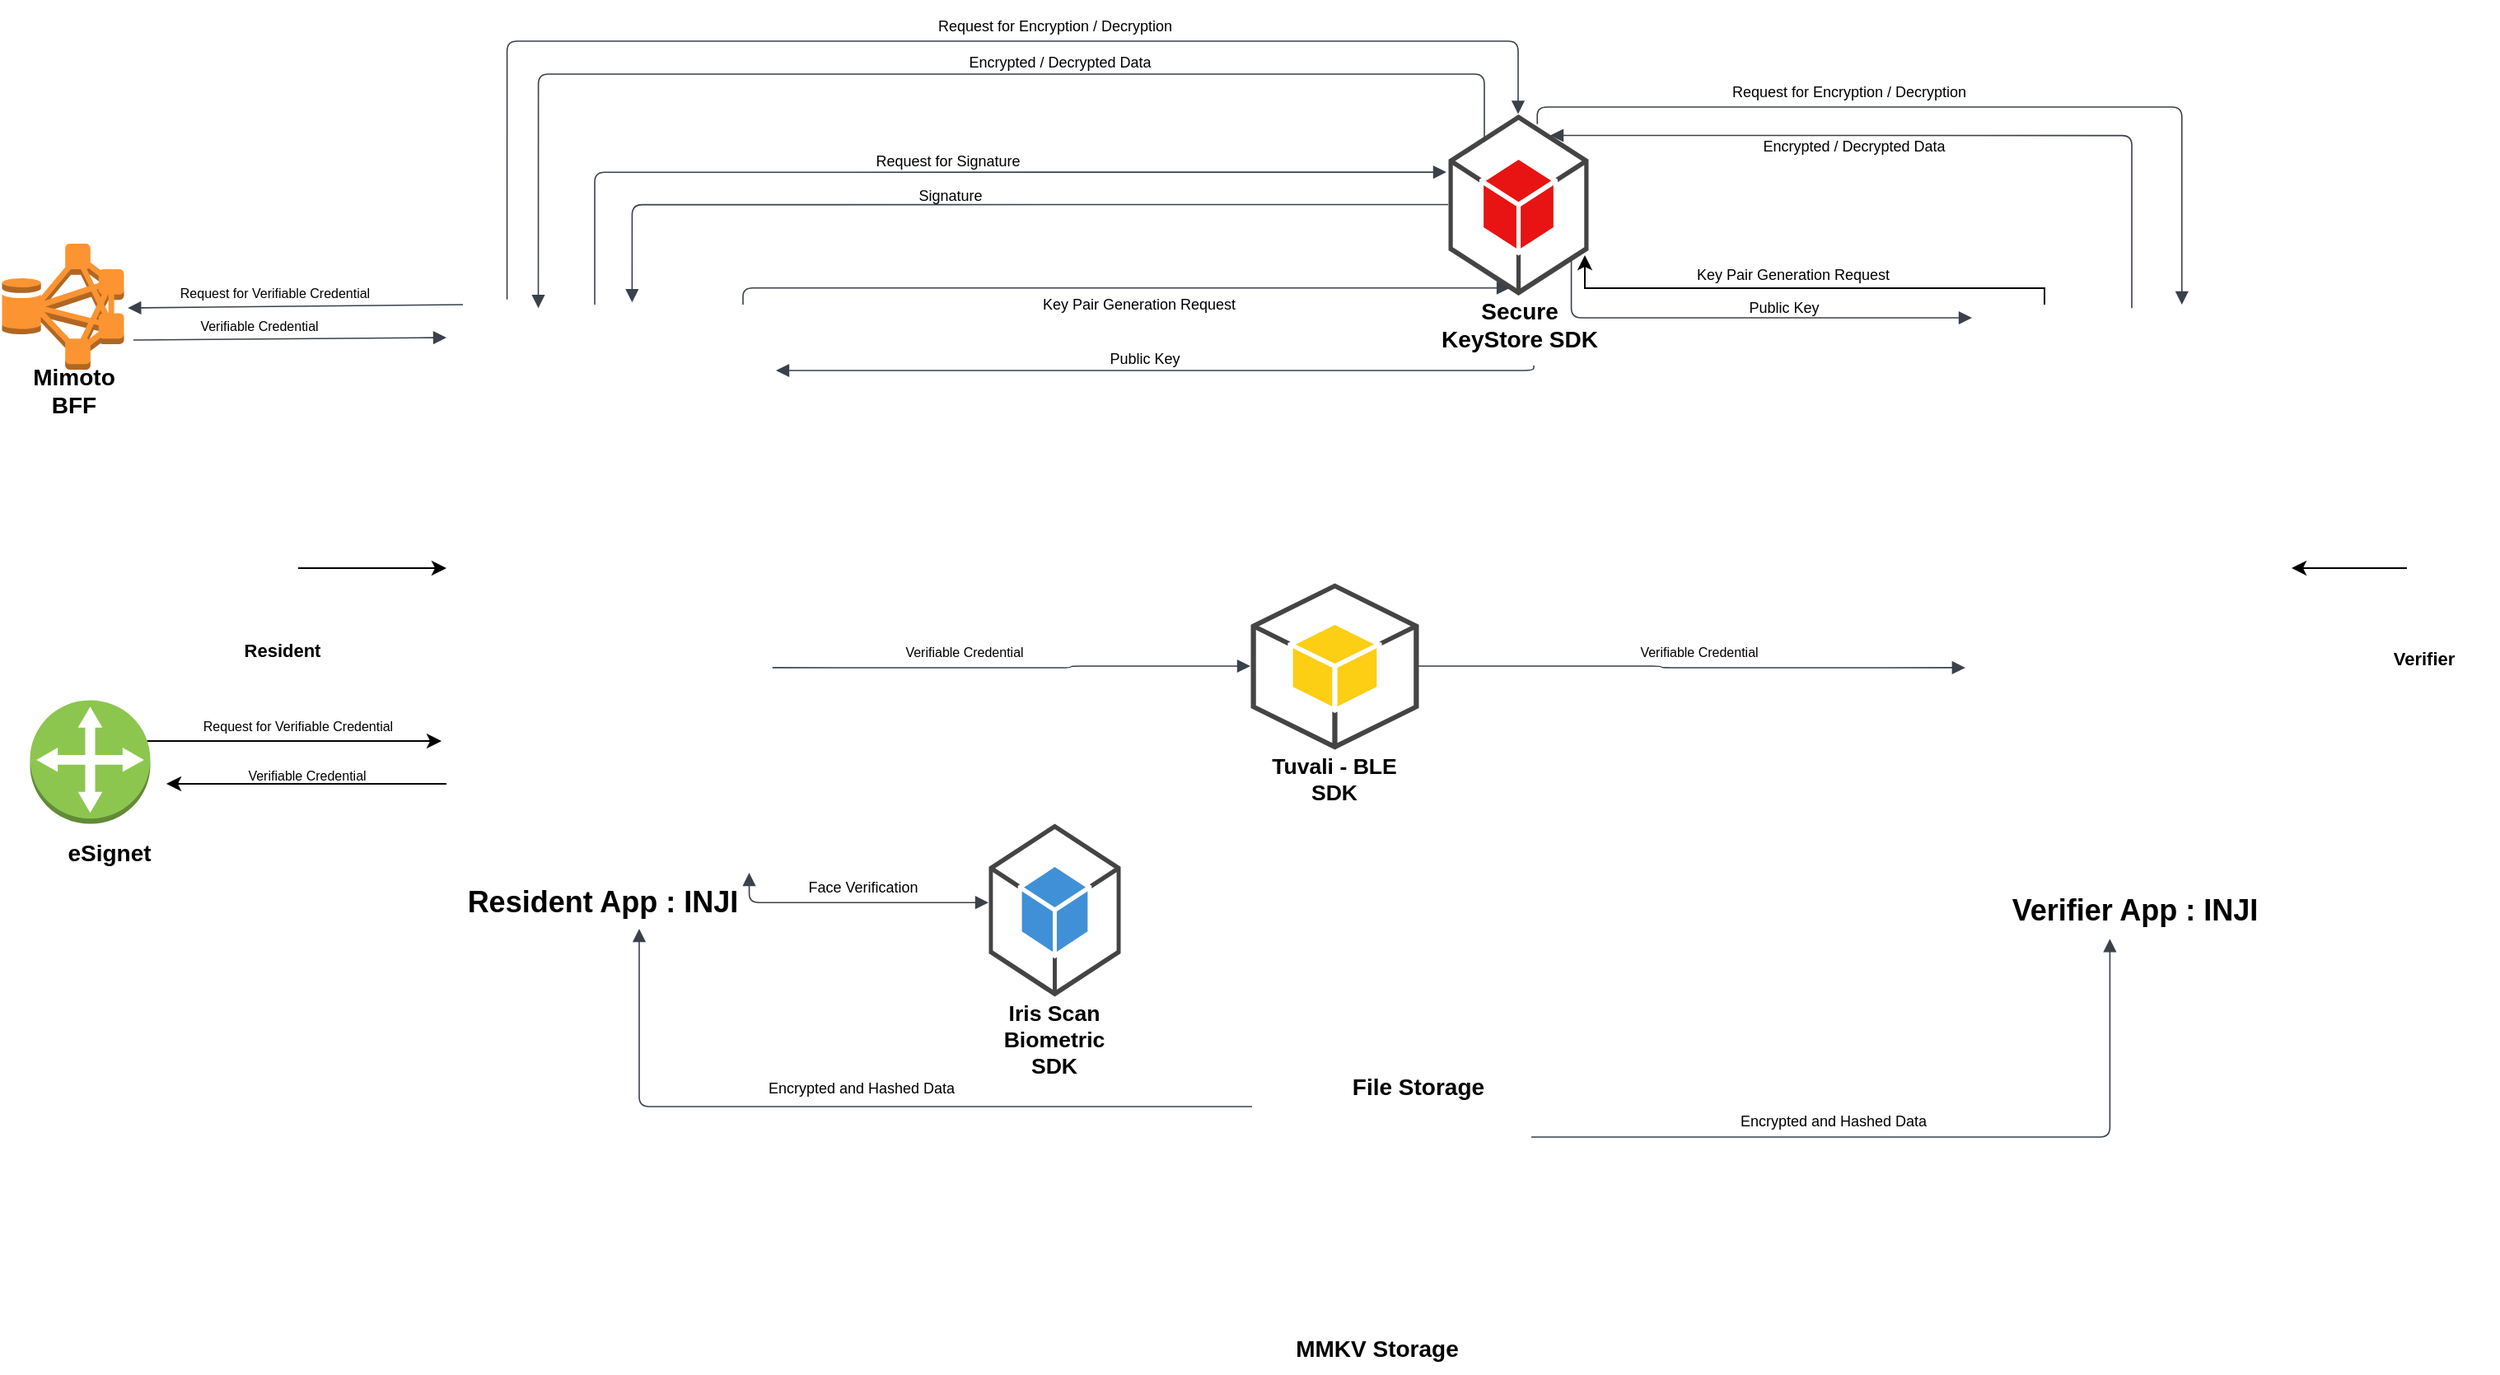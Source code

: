 <mxfile version="24.0.0" type="device">
  <diagram name="Page-1" id="rV9uPUtaAUqU0M14er0r">
    <mxGraphModel dx="2496" dy="2243" grid="1" gridSize="10" guides="1" tooltips="1" connect="1" arrows="1" fold="1" page="1" pageScale="1" pageWidth="827" pageHeight="1169" math="0" shadow="0">
      <root>
        <mxCell id="0" />
        <mxCell id="1" parent="0" />
        <mxCell id="sn68YJ1fvpg9AYx-ySGU-1" value="" style="html=1;overflow=block;blockSpacing=1;whiteSpace=wrap;shape=image;fontSize=13;spacing=3.8;strokeColor=none;strokeOpacity=100;strokeWidth=0;image=https://images.lucid.app/images/f91e3aa9-cd85-49a3-bd8c-4ea23bc22066/content;imageAspect=0;lucidId=a18ekerF-riG;container=1;collapsible=0;" vertex="1" parent="1">
          <mxGeometry x="-45" y="120" width="345" height="345" as="geometry" />
        </mxCell>
        <mxCell id="sn68YJ1fvpg9AYx-ySGU-2" value="" style="html=1;overflow=block;blockSpacing=1;whiteSpace=wrap;shape=image;fontSize=13;spacing=3.8;strokeColor=none;strokeOpacity=100;strokeWidth=0;image=https://images.lucid.app/images/6b4b58a1-bd27-4897-87d6-9e376b72f945/content;imageAspect=0;lucidId=F18e-Ndz0UZK;" vertex="1" parent="sn68YJ1fvpg9AYx-ySGU-1">
          <mxGeometry x="194" y="259" width="43" height="43" as="geometry" />
        </mxCell>
        <mxCell id="sn68YJ1fvpg9AYx-ySGU-3" value="" style="endArrow=classic;html=1;rounded=0;" edge="1" parent="sn68YJ1fvpg9AYx-ySGU-1">
          <mxGeometry width="50" height="50" relative="1" as="geometry">
            <mxPoint x="-15" y="160" as="sourcePoint" />
            <mxPoint x="75" y="160" as="targetPoint" />
          </mxGeometry>
        </mxCell>
        <mxCell id="sn68YJ1fvpg9AYx-ySGU-4" value="" style="endArrow=classic;html=1;rounded=0;" edge="1" parent="sn68YJ1fvpg9AYx-ySGU-1">
          <mxGeometry width="50" height="50" relative="1" as="geometry">
            <mxPoint x="-138" y="265" as="sourcePoint" />
            <mxPoint x="72" y="265.05" as="targetPoint" />
          </mxGeometry>
        </mxCell>
        <mxCell id="sn68YJ1fvpg9AYx-ySGU-5" value="" style="html=1;overflow=block;blockSpacing=1;whiteSpace=wrap;shape=image;fontSize=13;spacing=3.8;strokeColor=none;strokeOpacity=100;strokeWidth=0;image=https://images.lucid.app/images/49b3e9e6-d816-434c-bd5f-141ee81dd501/content;imageAspect=0;lucidId=u18ezMo7jCzn;container=1;collapsible=0;" vertex="1" parent="1">
          <mxGeometry x="915" y="120" width="345" height="345" as="geometry" />
        </mxCell>
        <mxCell id="sn68YJ1fvpg9AYx-ySGU-6" value="" style="html=1;overflow=block;blockSpacing=1;whiteSpace=wrap;fontSize=13;spacing=3.8;strokeOpacity=0;rounded=1;absoluteArcSize=1;arcSize=9;strokeWidth=NaN;lucidId=v38eJBSQplMI;" vertex="1" parent="sn68YJ1fvpg9AYx-ySGU-5">
          <mxGeometry x="64" y="55" width="138" height="136" as="geometry" />
        </mxCell>
        <mxCell id="sn68YJ1fvpg9AYx-ySGU-7" value="" style="endArrow=classic;html=1;rounded=0;" edge="1" parent="sn68YJ1fvpg9AYx-ySGU-5">
          <mxGeometry width="50" height="50" relative="1" as="geometry">
            <mxPoint x="305" y="160" as="sourcePoint" />
            <mxPoint x="235" y="160" as="targetPoint" />
          </mxGeometry>
        </mxCell>
        <mxCell id="sn68YJ1fvpg9AYx-ySGU-8" value="&lt;font style=&quot;font-size: 11px;&quot;&gt;&lt;b&gt;Verifier&lt;/b&gt;&lt;/font&gt;" style="text;html=1;align=center;verticalAlign=middle;resizable=0;points=[];autosize=1;strokeColor=none;fillColor=none;" vertex="1" parent="sn68YJ1fvpg9AYx-ySGU-5">
          <mxGeometry x="285" y="200" width="60" height="30" as="geometry" />
        </mxCell>
        <mxCell id="sn68YJ1fvpg9AYx-ySGU-9" value="" style="html=1;overflow=block;blockSpacing=1;whiteSpace=wrap;shape=image;fontSize=13;spacing=3.8;strokeColor=none;strokeOpacity=100;strokeWidth=0;image=https://images.lucid.app/images/5e68f1a0-0406-4c6c-a2c6-52e989051c8c/content;imageAspect=0;lucidId=x28eocheMDbm;" vertex="1" parent="sn68YJ1fvpg9AYx-ySGU-5">
          <mxGeometry x="74" y="63" width="128" height="128" as="geometry" />
        </mxCell>
        <mxCell id="sn68YJ1fvpg9AYx-ySGU-10" value="Tuvali - BLE SDK" style="html=1;overflow=block;blockSpacing=1;whiteSpace=wrap;shape=mxgraph.aws3.android;labelPosition=center;verticalLabelPosition=bottom;align=center;verticalAlign=top;pointerEvents=1;fontSize=13.3;fontStyle=1;spacing=3.8;fillOpacity=100;rounded=1;absoluteArcSize=1;arcSize=9;fillColor=#fcce14;strokeWidth=1.5;lucidId=B78eQHsvxg-H;" vertex="1" parent="1">
          <mxGeometry x="518" y="289" width="102" height="101" as="geometry" />
        </mxCell>
        <mxCell id="sn68YJ1fvpg9AYx-ySGU-11" value="" style="html=1;jettySize=18;whiteSpace=wrap;fontSize=13;strokeColor=#3a414a;strokeOpacity=100;strokeWidth=0.8;rounded=1;arcSize=12;edgeStyle=orthogonalEdgeStyle;startArrow=none;endArrow=block;endFill=1;exitX=0.791;exitY=0.639;exitPerimeter=0;entryX=0;entryY=0.5;entryPerimeter=0;lucidId=Q88ecF84ee65;" edge="1" parent="1" source="sn68YJ1fvpg9AYx-ySGU-1" target="sn68YJ1fvpg9AYx-ySGU-10">
          <mxGeometry width="100" height="100" relative="1" as="geometry">
            <Array as="points" />
          </mxGeometry>
        </mxCell>
        <mxCell id="sn68YJ1fvpg9AYx-ySGU-12" value="" style="html=1;jettySize=18;whiteSpace=wrap;fontSize=13;strokeColor=#3a414a;strokeOpacity=100;strokeWidth=0.8;rounded=1;arcSize=12;edgeStyle=orthogonalEdgeStyle;startArrow=none;endArrow=block;endFill=1;exitX=1;exitY=0.5;exitPerimeter=0;entryX=0.107;entryY=0.639;entryPerimeter=0;lucidId=X88eszZQFIaB;" edge="1" parent="1" source="sn68YJ1fvpg9AYx-ySGU-10" target="sn68YJ1fvpg9AYx-ySGU-5">
          <mxGeometry width="100" height="100" relative="1" as="geometry">
            <Array as="points" />
          </mxGeometry>
        </mxCell>
        <mxCell id="sn68YJ1fvpg9AYx-ySGU-13" value="Iris Scan Biometric SDK" style="html=1;overflow=block;blockSpacing=1;whiteSpace=wrap;shape=mxgraph.aws3.android;labelPosition=center;verticalLabelPosition=bottom;align=center;verticalAlign=top;pointerEvents=1;fontSize=13.3;fontStyle=1;spacing=3.8;rounded=1;absoluteArcSize=1;arcSize=9;fillColor=#4090d7;strokeWidth=1.5;lucidId=u98eL_qHXdYt;" vertex="1" parent="1">
          <mxGeometry x="359" y="435" width="80" height="105" as="geometry" />
        </mxCell>
        <mxCell id="sn68YJ1fvpg9AYx-ySGU-14" value="" style="html=1;overflow=block;blockSpacing=1;whiteSpace=wrap;shape=mxgraph.aws3.android;labelPosition=center;verticalLabelPosition=bottom;align=center;verticalAlign=top;pointerEvents=1;fontSize=13.3;fontStyle=1;spacing=3.8;fillOpacity=100;rounded=1;absoluteArcSize=1;arcSize=9;fillColor=#e81313;strokeWidth=1.5;lucidId=z98eCeY0I2jR;" vertex="1" parent="1">
          <mxGeometry x="638" y="4.25" width="85" height="110" as="geometry" />
        </mxCell>
        <mxCell id="sn68YJ1fvpg9AYx-ySGU-15" value="" style="html=1;jettySize=18;whiteSpace=wrap;fontSize=13;strokeColor=#3a414a;strokeOpacity=100;strokeWidth=0.8;rounded=1;arcSize=12;startArrow=none;endArrow=block;endFill=1;exitX=1;exitY=0.5;exitPerimeter=0;lucidId=E.8eAsvl3CvT;exitDx=0;exitDy=0;" edge="1" parent="1">
          <mxGeometry width="100" height="100" relative="1" as="geometry">
            <mxPoint x="-160" y="141.5" as="sourcePoint" />
            <mxPoint x="30" y="140" as="targetPoint" />
          </mxGeometry>
        </mxCell>
        <mxCell id="sn68YJ1fvpg9AYx-ySGU-16" value="" style="html=1;jettySize=18;whiteSpace=wrap;fontSize=13;strokeColor=#3a414a;strokeOpacity=100;strokeWidth=0.8;rounded=1;arcSize=12;edgeStyle=orthogonalEdgeStyle;startArrow=block;startFill=1;endArrow=none;exitX=0.5;exitY=0;exitPerimeter=0;entryX=0.324;entryY=-0.009;entryPerimeter=0;lucidId=I.8er0O.BCXl;entryDx=0;entryDy=0;" edge="1" parent="1" source="sn68YJ1fvpg9AYx-ySGU-14" target="sn68YJ1fvpg9AYx-ySGU-1">
          <mxGeometry width="100" height="100" relative="1" as="geometry">
            <Array as="points">
              <mxPoint x="680" y="-40" />
              <mxPoint x="67" y="-40" />
            </Array>
          </mxGeometry>
        </mxCell>
        <mxCell id="sn68YJ1fvpg9AYx-ySGU-17" value="" style="html=1;jettySize=18;whiteSpace=wrap;fontSize=13;strokeColor=#3a414a;strokeOpacity=100;strokeWidth=0.8;rounded=1;arcSize=12;edgeStyle=orthogonalEdgeStyle;endArrow=block;endFill=1;exitX=0;exitY=1;exitPerimeter=0;lucidId=nf9e-I7pEbM5;" edge="1" parent="1">
          <mxGeometry width="100" height="100" relative="1" as="geometry">
            <Array as="points">
              <mxPoint x="147" y="607" />
            </Array>
            <mxPoint x="519" y="607.0" as="sourcePoint" />
            <mxPoint x="147" y="499" as="targetPoint" />
          </mxGeometry>
        </mxCell>
        <mxCell id="sn68YJ1fvpg9AYx-ySGU-18" value="" style="html=1;jettySize=18;whiteSpace=wrap;fontSize=13;strokeColor=#3a414a;strokeOpacity=100;strokeWidth=0.8;rounded=1;arcSize=12;edgeStyle=orthogonalEdgeStyle;endArrow=block;endFill=1;exitX=0.992;exitY=0.635;exitPerimeter=0;lucidId=tf9eVSsC~_mz;exitDx=0;exitDy=0;entryX=0.41;entryY=1.089;entryDx=0;entryDy=0;entryPerimeter=0;" edge="1" parent="1" source="sn68YJ1fvpg9AYx-ySGU-19" target="sn68YJ1fvpg9AYx-ySGU-56">
          <mxGeometry width="100" height="100" relative="1" as="geometry">
            <Array as="points">
              <mxPoint x="1040" y="626" />
            </Array>
            <mxPoint x="1040" y="520" as="targetPoint" />
          </mxGeometry>
        </mxCell>
        <mxCell id="sn68YJ1fvpg9AYx-ySGU-19" value="" style="group;dropTarget=0;pointerEvents=0;" vertex="1" parent="1">
          <mxGeometry x="495" y="435" width="195" height="300" as="geometry" />
        </mxCell>
        <mxCell id="sn68YJ1fvpg9AYx-ySGU-20" value="" style="html=1;overflow=block;blockSpacing=1;whiteSpace=wrap;shape=image;fontSize=13;spacing=3.8;strokeColor=none;strokeOpacity=100;strokeWidth=0;image=https://images.lucid.app/images/e1311b10-73e1-4df0-b989-3603e87fe30f/content;imageAspect=0;lucidId=_e9efyv6M~wl;" vertex="1" parent="sn68YJ1fvpg9AYx-ySGU-19">
          <mxGeometry width="195" height="173" as="geometry" />
        </mxCell>
        <mxCell id="sn68YJ1fvpg9AYx-ySGU-21" value="" style="html=1;overflow=block;blockSpacing=1;whiteSpace=wrap;shape=image;fontSize=13;spacing=3.8;strokeColor=none;strokeOpacity=100;strokeWidth=0;image=https://images.lucid.app/images/e7775b83-9e21-42ba-b289-ede2c4cea514/content;imageAspect=0;lucidId=dg9eEewGkKxi;" vertex="1" parent="sn68YJ1fvpg9AYx-ySGU-19">
          <mxGeometry x="38" y="180" width="120" height="120" as="geometry" />
        </mxCell>
        <mxCell id="sn68YJ1fvpg9AYx-ySGU-22" value="" style="html=1;jettySize=18;whiteSpace=wrap;fontSize=13;strokeColor=#3a414a;strokeOpacity=100;strokeWidth=0.8;rounded=1;arcSize=12;edgeStyle=orthogonalEdgeStyle;startArrow=block;startFill=1;endArrow=none;exitX=0.379;exitY=0.006;exitPerimeter=0;lucidId=fgdfUUuXCbuE;entryX=0.259;entryY=0.143;entryDx=0;entryDy=0;entryPerimeter=0;exitDx=0;exitDy=0;" edge="1" parent="1" source="sn68YJ1fvpg9AYx-ySGU-1" target="sn68YJ1fvpg9AYx-ySGU-14">
          <mxGeometry width="100" height="100" relative="1" as="geometry">
            <Array as="points">
              <mxPoint x="86" y="-20" />
              <mxPoint x="660" y="-20" />
            </Array>
            <mxPoint x="660" y="10" as="targetPoint" />
          </mxGeometry>
        </mxCell>
        <mxCell id="sn68YJ1fvpg9AYx-ySGU-23" value="" style="html=1;jettySize=18;whiteSpace=wrap;fontSize=13;strokeColor=#3a414a;strokeOpacity=100;strokeWidth=0.8;rounded=1;arcSize=12;startArrow=block;startFill=1;endArrow=none;lucidId=IudflLvBq3fW;exitX=0.952;exitY=0.24;exitDx=0;exitDy=0;exitPerimeter=0;" edge="1" parent="1">
          <mxGeometry width="100" height="100" relative="1" as="geometry">
            <mxPoint x="-163.36" y="122.0" as="sourcePoint" />
            <mxPoint x="40" y="120" as="targetPoint" />
          </mxGeometry>
        </mxCell>
        <mxCell id="sn68YJ1fvpg9AYx-ySGU-24" value="" style="html=1;jettySize=18;whiteSpace=wrap;fontSize=13;strokeColor=#3a414a;strokeOpacity=100;strokeWidth=0.8;rounded=1;arcSize=12;edgeStyle=orthogonalEdgeStyle;startArrow=block;startFill=1;endArrow=none;exitX=0.018;exitY=0.651;exitPerimeter=0;lucidId=weffFcMudF~k;" edge="1" parent="1">
          <mxGeometry width="100" height="100" relative="1" as="geometry">
            <Array as="points">
              <mxPoint x="210" y="110" />
              <mxPoint x="210" y="120" />
            </Array>
            <mxPoint x="675.53" y="109.86" as="sourcePoint" />
            <mxPoint x="210" y="120" as="targetPoint" />
          </mxGeometry>
        </mxCell>
        <mxCell id="sn68YJ1fvpg9AYx-ySGU-25" value="" style="html=1;jettySize=18;whiteSpace=wrap;fontSize=13;strokeColor=#3a414a;strokeOpacity=100;strokeWidth=0.8;rounded=1;arcSize=12;edgeStyle=orthogonalEdgeStyle;startArrow=none;endArrow=block;endFill=1;entryX=-0.012;entryY=0.321;entryPerimeter=0;lucidId=vfffnZsOR-kT;entryDx=0;entryDy=0;" edge="1" parent="1" target="sn68YJ1fvpg9AYx-ySGU-14">
          <mxGeometry width="100" height="100" relative="1" as="geometry">
            <Array as="points">
              <mxPoint x="120" y="40" />
            </Array>
            <mxPoint x="120" y="120" as="sourcePoint" />
          </mxGeometry>
        </mxCell>
        <mxCell id="sn68YJ1fvpg9AYx-ySGU-26" value="" style="html=1;jettySize=18;whiteSpace=wrap;fontSize=13;strokeColor=#3a414a;strokeOpacity=100;strokeWidth=0.8;rounded=1;arcSize=12;edgeStyle=orthogonalEdgeStyle;startArrow=none;endArrow=block;endFill=1;lucidId=TfffV8IZOv1T;" edge="1" parent="1" source="sn68YJ1fvpg9AYx-ySGU-48">
          <mxGeometry width="100" height="100" relative="1" as="geometry">
            <Array as="points">
              <mxPoint x="690" y="160" />
            </Array>
            <mxPoint x="690" y="170" as="sourcePoint" />
            <mxPoint x="230" y="160" as="targetPoint" />
          </mxGeometry>
        </mxCell>
        <mxCell id="sn68YJ1fvpg9AYx-ySGU-27" value="" style="html=1;jettySize=18;whiteSpace=wrap;fontSize=13;strokeColor=#3a414a;strokeOpacity=100;strokeWidth=0.8;rounded=1;arcSize=12;edgeStyle=orthogonalEdgeStyle;startArrow=none;endArrow=block;endFill=1;exitX=0;exitY=0.5;exitPerimeter=0;entryX=0.544;entryY=-0.004;entryPerimeter=0;lucidId=tiffQFxzmI5V;entryDx=0;entryDy=0;exitDx=0;exitDy=0;" edge="1" parent="1" source="sn68YJ1fvpg9AYx-ySGU-14" target="sn68YJ1fvpg9AYx-ySGU-1">
          <mxGeometry width="100" height="100" relative="1" as="geometry">
            <Array as="points">
              <mxPoint x="143" y="59" />
            </Array>
          </mxGeometry>
        </mxCell>
        <mxCell id="sn68YJ1fvpg9AYx-ySGU-28" value="" style="html=1;jettySize=18;whiteSpace=wrap;fontSize=13;strokeColor=#3a414a;strokeOpacity=100;strokeWidth=0.8;rounded=1;arcSize=12;edgeStyle=orthogonalEdgeStyle;startArrow=block;startFill=1;endArrow=block;endFill=1;exitX=0;exitY=0.458;exitPerimeter=0;entryX=0.75;entryY=1;lucidId=-sffQbNi97ke;entryDx=0;entryDy=0;" edge="1" parent="1" source="sn68YJ1fvpg9AYx-ySGU-13" target="sn68YJ1fvpg9AYx-ySGU-1">
          <mxGeometry width="100" height="100" relative="1" as="geometry">
            <Array as="points" />
          </mxGeometry>
        </mxCell>
        <mxCell id="sn68YJ1fvpg9AYx-ySGU-29" value="" style="html=1;overflow=block;blockSpacing=1;whiteSpace=wrap;shape=image;fontSize=13;spacing=3.8;strokeColor=none;strokeOpacity=100;strokeWidth=0;image=https://images.lucid.app/images/602345c6-6e83-4c10-b0de-ca2d1044ba6b/content;imageAspect=0;lucidId=Zvff0nXgksj.;" vertex="1" parent="1">
          <mxGeometry x="1185" y="230" width="90" height="90" as="geometry" />
        </mxCell>
        <mxCell id="sn68YJ1fvpg9AYx-ySGU-30" value="" style="html=1;jettySize=18;whiteSpace=wrap;fontSize=13;strokeColor=#3a414a;strokeOpacity=100;strokeWidth=0.8;rounded=1;arcSize=12;edgeStyle=orthogonalEdgeStyle;startArrow=block;startFill=1;endArrow=none;lucidId=vogfm9BKEv-A;entryX=0.927;entryY=0.826;entryDx=0;entryDy=0;entryPerimeter=0;" edge="1" parent="1">
          <mxGeometry width="100" height="100" relative="1" as="geometry">
            <Array as="points">
              <mxPoint x="713" y="128" />
            </Array>
            <mxPoint x="956" y="128" as="sourcePoint" />
            <mxPoint x="712.795" y="93.11" as="targetPoint" />
          </mxGeometry>
        </mxCell>
        <mxCell id="sn68YJ1fvpg9AYx-ySGU-31" value="" style="endArrow=classic;html=1;rounded=0;" edge="1" parent="1">
          <mxGeometry width="50" height="50" relative="1" as="geometry">
            <mxPoint x="1000" y="120" as="sourcePoint" />
            <mxPoint x="721" y="90" as="targetPoint" />
            <Array as="points">
              <mxPoint x="1000" y="110" />
              <mxPoint x="850" y="110" />
              <mxPoint x="721" y="110" />
            </Array>
          </mxGeometry>
        </mxCell>
        <mxCell id="sn68YJ1fvpg9AYx-ySGU-32" value="&lt;div&gt;&lt;font style=&quot;font-size: 8px;&quot;&gt;Request for&lt;span style=&quot;background-color: initial;&quot;&gt;&amp;nbsp;Verifiable Credential&lt;/span&gt;&lt;/font&gt;&lt;/div&gt;" style="text;html=1;strokeColor=none;fillColor=none;align=center;verticalAlign=middle;whiteSpace=wrap;rounded=0;" vertex="1" parent="1">
          <mxGeometry x="-134" y="106" width="120" height="11" as="geometry" />
        </mxCell>
        <mxCell id="sn68YJ1fvpg9AYx-ySGU-33" value="&lt;font style=&quot;font-size: 8px;&quot;&gt;Verifiable Credential&lt;/font&gt;" style="text;html=1;align=center;verticalAlign=middle;resizable=0;points=[];autosize=1;strokeColor=none;fillColor=none;" vertex="1" parent="1">
          <mxGeometry x="-134" y="117" width="100" height="30" as="geometry" />
        </mxCell>
        <mxCell id="sn68YJ1fvpg9AYx-ySGU-34" value="&lt;font style=&quot;font-size: 9px;&quot;&gt;Face Verification&lt;/font&gt;" style="text;html=1;strokeColor=none;fillColor=none;align=center;verticalAlign=middle;whiteSpace=wrap;rounded=0;" vertex="1" parent="1">
          <mxGeometry x="247.5" y="468" width="70" height="10" as="geometry" />
        </mxCell>
        <mxCell id="sn68YJ1fvpg9AYx-ySGU-35" value="&lt;font style=&quot;font-size: 8px;&quot;&gt;Verifiable Credential&lt;/font&gt;" style="text;html=1;align=center;verticalAlign=middle;resizable=0;points=[];autosize=1;strokeColor=none;fillColor=none;" vertex="1" parent="1">
          <mxGeometry x="294" y="315" width="100" height="30" as="geometry" />
        </mxCell>
        <mxCell id="sn68YJ1fvpg9AYx-ySGU-36" value="&lt;font style=&quot;font-size: 8px;&quot;&gt;Verifiable Credential&lt;/font&gt;" style="text;html=1;align=center;verticalAlign=middle;resizable=0;points=[];autosize=1;strokeColor=none;fillColor=none;" vertex="1" parent="1">
          <mxGeometry x="740" y="315" width="100" height="30" as="geometry" />
        </mxCell>
        <mxCell id="sn68YJ1fvpg9AYx-ySGU-37" value="&lt;font style=&quot;font-size: 9px;&quot;&gt;Public Key&lt;/font&gt;" style="text;html=1;strokeColor=none;fillColor=none;align=center;verticalAlign=middle;whiteSpace=wrap;rounded=0;" vertex="1" parent="1">
          <mxGeometry x="423.5" y="137" width="60" height="30" as="geometry" />
        </mxCell>
        <mxCell id="sn68YJ1fvpg9AYx-ySGU-38" value="&lt;font style=&quot;font-size: 9px;&quot;&gt;Key Pair Generation Request&lt;/font&gt;" style="text;html=1;strokeColor=none;fillColor=none;align=center;verticalAlign=middle;whiteSpace=wrap;rounded=0;" vertex="1" parent="1">
          <mxGeometry x="378.25" y="104" width="145" height="30" as="geometry" />
        </mxCell>
        <mxCell id="sn68YJ1fvpg9AYx-ySGU-39" value="&lt;font style=&quot;font-size: 9px;&quot;&gt;Signature&lt;/font&gt;" style="text;html=1;strokeColor=none;fillColor=none;align=center;verticalAlign=middle;whiteSpace=wrap;rounded=0;" vertex="1" parent="1">
          <mxGeometry x="306" y="44" width="60" height="17" as="geometry" />
        </mxCell>
        <mxCell id="sn68YJ1fvpg9AYx-ySGU-40" value="&lt;font style=&quot;font-size: 9px;&quot;&gt;Request for Signature&lt;/font&gt;" style="text;html=1;strokeColor=none;fillColor=none;align=center;verticalAlign=middle;whiteSpace=wrap;rounded=0;" vertex="1" parent="1">
          <mxGeometry x="252.75" y="17" width="162.5" height="30" as="geometry" />
        </mxCell>
        <mxCell id="sn68YJ1fvpg9AYx-ySGU-41" value="&lt;font style=&quot;font-size: 9px;&quot;&gt;Encrypted / Decrypted Data&lt;/font&gt;" style="text;html=1;strokeColor=none;fillColor=none;align=center;verticalAlign=middle;whiteSpace=wrap;rounded=0;" vertex="1" parent="1">
          <mxGeometry x="321" y="-43" width="162.5" height="30" as="geometry" />
        </mxCell>
        <mxCell id="sn68YJ1fvpg9AYx-ySGU-42" value="&lt;font style=&quot;font-size: 9px;&quot;&gt;Request for Encryption / Decryption&lt;/font&gt;" style="text;html=1;strokeColor=none;fillColor=none;align=center;verticalAlign=middle;whiteSpace=wrap;rounded=0;" vertex="1" parent="1">
          <mxGeometry x="317.75" y="-65" width="162.5" height="30" as="geometry" />
        </mxCell>
        <mxCell id="sn68YJ1fvpg9AYx-ySGU-43" value="&lt;font style=&quot;font-size: 9px;&quot;&gt;Key Pair Generation Request&lt;/font&gt;" style="text;html=1;strokeColor=none;fillColor=none;align=center;verticalAlign=middle;whiteSpace=wrap;rounded=0;" vertex="1" parent="1">
          <mxGeometry x="775" y="86" width="145" height="30" as="geometry" />
        </mxCell>
        <mxCell id="sn68YJ1fvpg9AYx-ySGU-44" value="&lt;font style=&quot;font-size: 9px;&quot;&gt;Public Key&lt;/font&gt;" style="text;html=1;strokeColor=none;fillColor=none;align=center;verticalAlign=middle;whiteSpace=wrap;rounded=0;" vertex="1" parent="1">
          <mxGeometry x="812" y="106" width="60" height="30" as="geometry" />
        </mxCell>
        <mxCell id="sn68YJ1fvpg9AYx-ySGU-45" value="&lt;font style=&quot;font-size: 9px;&quot;&gt;Encrypted and Hashed Data&lt;/font&gt;" style="text;html=1;strokeColor=none;fillColor=none;align=center;verticalAlign=middle;whiteSpace=wrap;rounded=0;" vertex="1" parent="1">
          <mxGeometry x="215.37" y="580" width="134.25" height="30" as="geometry" />
        </mxCell>
        <mxCell id="sn68YJ1fvpg9AYx-ySGU-46" value="&lt;font style=&quot;font-size: 9px;&quot;&gt;Encrypted and Hashed Data&lt;/font&gt;" style="text;html=1;strokeColor=none;fillColor=none;align=center;verticalAlign=middle;whiteSpace=wrap;rounded=0;" vertex="1" parent="1">
          <mxGeometry x="805.37" y="600" width="134.25" height="30" as="geometry" />
        </mxCell>
        <mxCell id="sn68YJ1fvpg9AYx-ySGU-47" value="" style="html=1;overflow=block;blockSpacing=1;whiteSpace=wrap;shape=image;fontSize=13;spacing=3.8;strokeColor=none;strokeOpacity=100;strokeWidth=0;image=https://images.lucid.app/images/602345c6-6e83-4c10-b0de-ca2d1044ba6b/content;imageAspect=0;lucidId=Jd9eF3LQGQfp;" vertex="1" parent="1">
          <mxGeometry x="-110" y="230" width="80" height="90" as="geometry" />
        </mxCell>
        <mxCell id="sn68YJ1fvpg9AYx-ySGU-48" value="&lt;b&gt;&lt;font style=&quot;font-size: 14px;&quot;&gt;Secure &lt;br&gt;KeyStore SDK&lt;/font&gt;&lt;/b&gt;" style="text;html=1;align=center;verticalAlign=middle;resizable=0;points=[];autosize=1;strokeColor=none;fillColor=none;" vertex="1" parent="1">
          <mxGeometry x="620.5" y="107" width="120" height="50" as="geometry" />
        </mxCell>
        <mxCell id="sn68YJ1fvpg9AYx-ySGU-49" value="&lt;font style=&quot;font-size: 11px;&quot;&gt;&lt;b&gt;Resident&lt;/b&gt;&lt;/font&gt;" style="text;html=1;align=center;verticalAlign=middle;resizable=0;points=[];autosize=1;strokeColor=none;fillColor=none;" vertex="1" parent="1">
          <mxGeometry x="-105" y="315" width="70" height="30" as="geometry" />
        </mxCell>
        <mxCell id="sn68YJ1fvpg9AYx-ySGU-50" value="&lt;span style=&quot;font-size: 14px;&quot;&gt;&lt;b&gt;eSignet&lt;br&gt;&lt;/b&gt;&lt;/span&gt;" style="text;html=1;align=center;verticalAlign=middle;resizable=0;points=[];autosize=1;strokeColor=none;fillColor=none;" vertex="1" parent="1">
          <mxGeometry x="-210" y="438" width="70" height="30" as="geometry" />
        </mxCell>
        <mxCell id="sn68YJ1fvpg9AYx-ySGU-51" value="" style="endArrow=classic;html=1;rounded=0;" edge="1" parent="1">
          <mxGeometry width="50" height="50" relative="1" as="geometry">
            <mxPoint x="30" y="411" as="sourcePoint" />
            <mxPoint x="-140" y="411" as="targetPoint" />
          </mxGeometry>
        </mxCell>
        <mxCell id="sn68YJ1fvpg9AYx-ySGU-52" value="&lt;div&gt;&lt;font style=&quot;font-size: 8px;&quot;&gt;Request for&lt;span style=&quot;background-color: initial;&quot;&gt;&amp;nbsp;Verifiable Credential&lt;/span&gt;&lt;/font&gt;&lt;/div&gt;" style="text;html=1;strokeColor=none;fillColor=none;align=center;verticalAlign=middle;whiteSpace=wrap;rounded=0;" vertex="1" parent="1">
          <mxGeometry x="-150" y="360" width="180" height="30" as="geometry" />
        </mxCell>
        <mxCell id="sn68YJ1fvpg9AYx-ySGU-53" value="&lt;font style=&quot;font-size: 8px;&quot;&gt;Verifiable Credential&lt;/font&gt;" style="text;html=1;align=center;verticalAlign=middle;resizable=0;points=[];autosize=1;strokeColor=none;fillColor=none;" vertex="1" parent="1">
          <mxGeometry x="-105" y="390" width="100" height="30" as="geometry" />
        </mxCell>
        <mxCell id="sn68YJ1fvpg9AYx-ySGU-54" value="&lt;b&gt;&lt;font style=&quot;font-size: 14px;&quot;&gt;File Storage&lt;/font&gt;&lt;/b&gt;" style="text;html=1;strokeColor=none;fillColor=none;align=center;verticalAlign=middle;whiteSpace=wrap;rounded=0;" vertex="1" parent="1">
          <mxGeometry x="570" y="580" width="100" height="30" as="geometry" />
        </mxCell>
        <mxCell id="sn68YJ1fvpg9AYx-ySGU-55" value="&lt;b&gt;&lt;font style=&quot;font-size: 14px;&quot;&gt;MMKV Storage&lt;/font&gt;&lt;/b&gt;" style="text;html=1;strokeColor=none;fillColor=none;align=center;verticalAlign=middle;whiteSpace=wrap;rounded=0;" vertex="1" parent="1">
          <mxGeometry x="520" y="739" width="150" height="30" as="geometry" />
        </mxCell>
        <mxCell id="sn68YJ1fvpg9AYx-ySGU-56" value="&lt;b&gt;&lt;font style=&quot;font-size: 18px;&quot;&gt;Verifier App : INJI&lt;/font&gt;&lt;/b&gt;" style="text;html=1;strokeColor=none;fillColor=none;align=center;verticalAlign=middle;whiteSpace=wrap;rounded=0;" vertex="1" parent="1">
          <mxGeometry x="970" y="472.5" width="170" height="30" as="geometry" />
        </mxCell>
        <mxCell id="sn68YJ1fvpg9AYx-ySGU-57" value="&lt;b&gt;&lt;font style=&quot;font-size: 18px;&quot;&gt;Resident App : INJI&lt;/font&gt;&lt;/b&gt;" style="text;html=1;strokeColor=none;fillColor=none;align=center;verticalAlign=middle;whiteSpace=wrap;rounded=0;" vertex="1" parent="1">
          <mxGeometry x="40.0" y="468" width="170" height="30" as="geometry" />
        </mxCell>
        <mxCell id="sn68YJ1fvpg9AYx-ySGU-58" style="edgeStyle=orthogonalEdgeStyle;rounded=0;orthogonalLoop=1;jettySize=auto;html=1;exitX=0.5;exitY=1;exitDx=0;exitDy=0;" edge="1" parent="1" source="sn68YJ1fvpg9AYx-ySGU-57" target="sn68YJ1fvpg9AYx-ySGU-57">
          <mxGeometry relative="1" as="geometry" />
        </mxCell>
        <mxCell id="sn68YJ1fvpg9AYx-ySGU-59" value="" style="html=1;jettySize=18;whiteSpace=wrap;fontSize=13;strokeColor=#3a414a;strokeOpacity=100;strokeWidth=0.8;rounded=1;arcSize=12;edgeStyle=orthogonalEdgeStyle;startArrow=none;endArrow=block;endFill=1;lucidId=ICgf-n4Pc2MJ;exitX=0.637;exitY=0.056;exitDx=0;exitDy=0;exitPerimeter=0;entryX=0.5;entryY=0;entryDx=0;entryDy=0;" edge="1" parent="1" source="sn68YJ1fvpg9AYx-ySGU-14">
          <mxGeometry width="100" height="100" relative="1" as="geometry">
            <Array as="points">
              <mxPoint x="692" />
              <mxPoint x="1083" />
            </Array>
            <mxPoint x="700.03" y="21.52" as="sourcePoint" />
            <mxPoint x="1083.4" y="120" as="targetPoint" />
          </mxGeometry>
        </mxCell>
        <mxCell id="sn68YJ1fvpg9AYx-ySGU-60" value="" style="html=1;jettySize=18;whiteSpace=wrap;fontSize=13;strokeColor=#3a414a;strokeOpacity=100;strokeWidth=0.8;rounded=1;arcSize=12;edgeStyle=orthogonalEdgeStyle;startArrow=none;endArrow=block;endFill=1;exitX=0.4;exitY=0.006;exitPerimeter=0;entryX=1;entryY=0.214;entryPerimeter=0;lucidId=ICgf-n4Pc2MJ;exitDx=0;exitDy=0;" edge="1" parent="1" source="sn68YJ1fvpg9AYx-ySGU-5">
          <mxGeometry width="100" height="100" relative="1" as="geometry">
            <Array as="points">
              <mxPoint x="1053" y="17" />
            </Array>
            <mxPoint x="1053" y="114.25" as="sourcePoint" />
            <mxPoint x="700" y="17.25" as="targetPoint" />
          </mxGeometry>
        </mxCell>
        <mxCell id="sn68YJ1fvpg9AYx-ySGU-61" value="&lt;font style=&quot;font-size: 9px;&quot;&gt;Request for Encryption / Decryption&lt;/font&gt;" style="text;html=1;strokeColor=none;fillColor=none;align=center;verticalAlign=middle;whiteSpace=wrap;rounded=0;" vertex="1" parent="1">
          <mxGeometry x="800" y="-25" width="162.5" height="30" as="geometry" />
        </mxCell>
        <mxCell id="sn68YJ1fvpg9AYx-ySGU-62" value="&lt;font style=&quot;font-size: 9px;&quot;&gt;Encrypted / Decrypted Data&lt;/font&gt;" style="text;html=1;strokeColor=none;fillColor=none;align=center;verticalAlign=middle;whiteSpace=wrap;rounded=0;" vertex="1" parent="1">
          <mxGeometry x="803" y="8" width="162.5" height="30" as="geometry" />
        </mxCell>
        <mxCell id="sn68YJ1fvpg9AYx-ySGU-63" value="" style="html=1;overflow=block;blockSpacing=1;whiteSpace=wrap;shape=mxgraph.aws3.hdfs_cluster;labelPosition=center;verticalLabelPosition=bottom;align=center;verticalAlign=top;pointerEvents=1;fontSize=13.3;fontColor=#3a414a;fontStyle=1;spacing=3.8;fillOpacity=100;rounded=1;absoluteArcSize=1;arcSize=9;fillColor=#fc9432;strokeWidth=1.5;lucidId=F98eJT1Dg5M-;" vertex="1" parent="1">
          <mxGeometry x="-240" y="82.75" width="74" height="76.5" as="geometry" />
        </mxCell>
        <mxCell id="sn68YJ1fvpg9AYx-ySGU-64" value="&lt;b&gt;&lt;font style=&quot;font-size: 14px;&quot;&gt;Mimoto BFF&lt;/font&gt;&lt;/b&gt;" style="text;html=1;strokeColor=none;fillColor=none;align=center;verticalAlign=middle;whiteSpace=wrap;rounded=0;" vertex="1" parent="1">
          <mxGeometry x="-226" y="157" width="60" height="30" as="geometry" />
        </mxCell>
        <mxCell id="sn68YJ1fvpg9AYx-ySGU-65" value="" style="html=1;overflow=block;blockSpacing=1;whiteSpace=wrap;shape=mxgraph.aws3.customer_gateway;labelPosition=center;verticalLabelPosition=bottom;align=center;verticalAlign=top;pointerEvents=1;fontSize=13.3;fontColor=#3a414a;fontStyle=1;spacing=3.8;rounded=1;absoluteArcSize=1;arcSize=9;fillColor=#8cc64f;strokeWidth=1.5;lucidId=W98e3E~0cDFz;" vertex="1" parent="1">
          <mxGeometry x="-223" y="360" width="73" height="75" as="geometry" />
        </mxCell>
      </root>
    </mxGraphModel>
  </diagram>
</mxfile>
